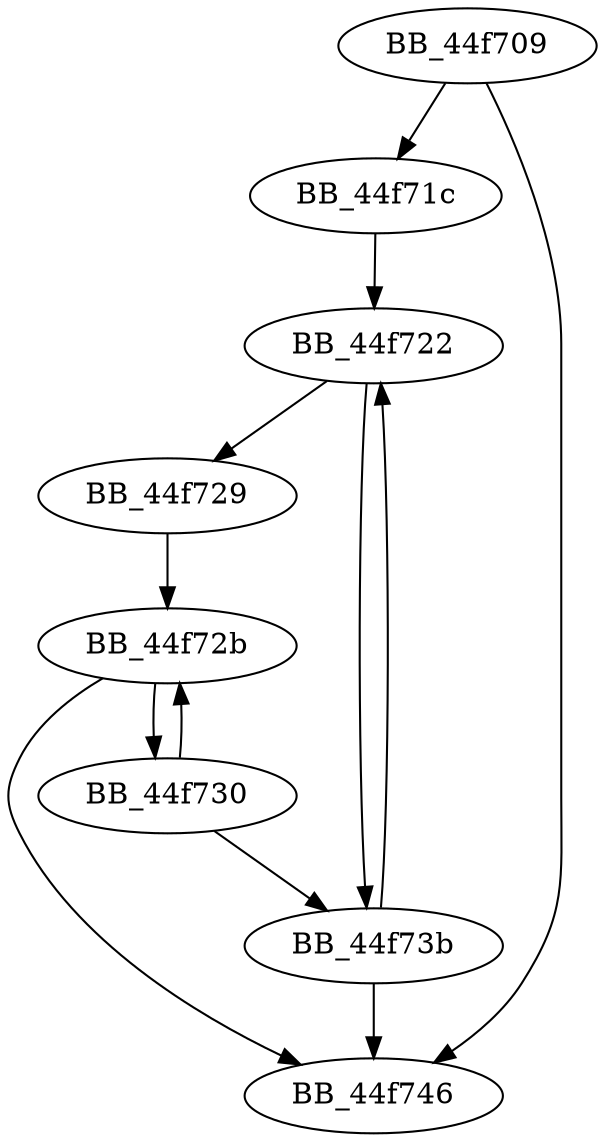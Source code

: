 DiGraph sub_44F709{
BB_44f709->BB_44f71c
BB_44f709->BB_44f746
BB_44f71c->BB_44f722
BB_44f722->BB_44f729
BB_44f722->BB_44f73b
BB_44f729->BB_44f72b
BB_44f72b->BB_44f730
BB_44f72b->BB_44f746
BB_44f730->BB_44f72b
BB_44f730->BB_44f73b
BB_44f73b->BB_44f722
BB_44f73b->BB_44f746
}
